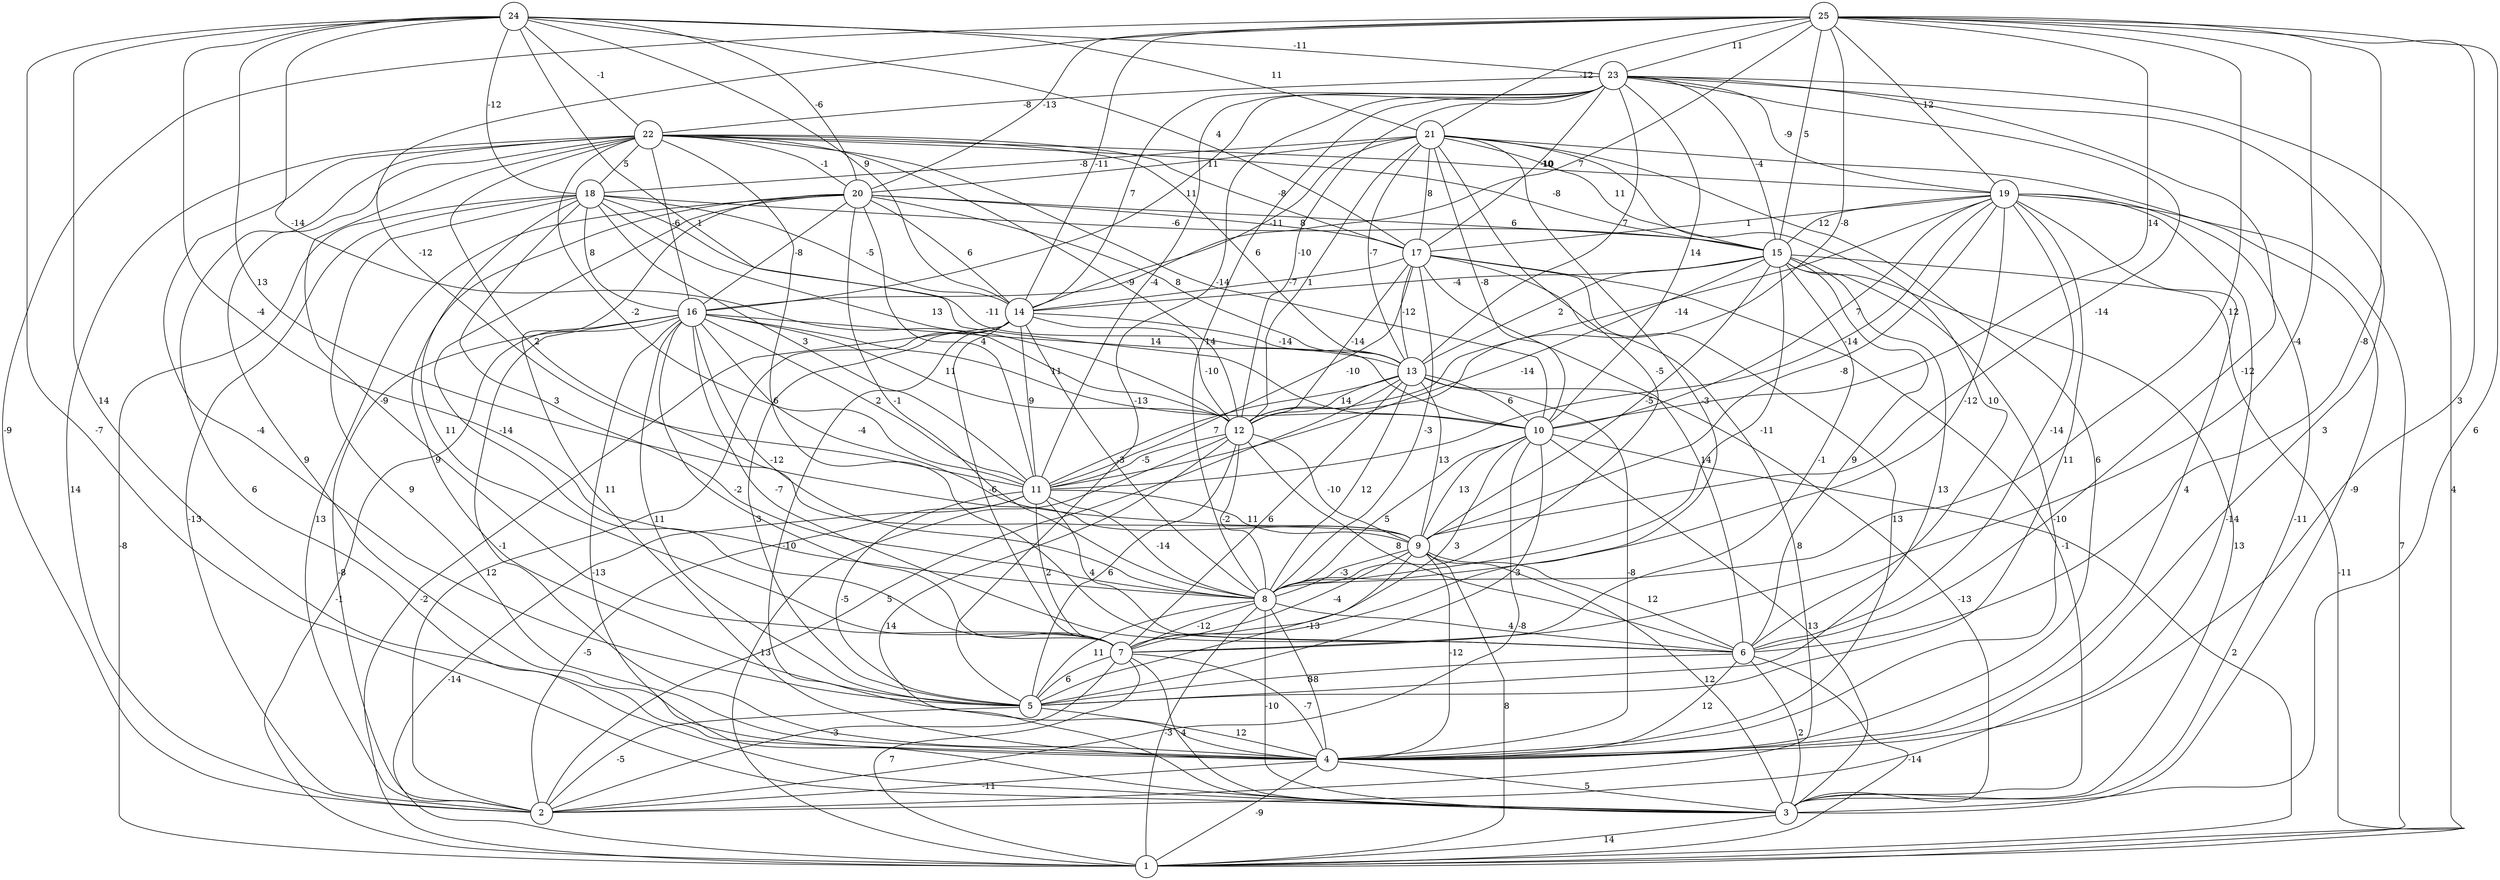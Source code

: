 graph { 
	 fontname="Helvetica,Arial,sans-serif" 
	 node [shape = circle]; 
	 25 -- 2 [label = "-9"];
	 25 -- 3 [label = "6"];
	 25 -- 4 [label = "3"];
	 25 -- 6 [label = "-8"];
	 25 -- 7 [label = "-4"];
	 25 -- 8 [label = "12"];
	 25 -- 10 [label = "14"];
	 25 -- 11 [label = "-12"];
	 25 -- 12 [label = "-8"];
	 25 -- 14 [label = "-11"];
	 25 -- 15 [label = "5"];
	 25 -- 16 [label = "7"];
	 25 -- 19 [label = "12"];
	 25 -- 20 [label = "-13"];
	 25 -- 21 [label = "-12"];
	 25 -- 23 [label = "11"];
	 24 -- 3 [label = "-7"];
	 24 -- 4 [label = "14"];
	 24 -- 8 [label = "-4"];
	 24 -- 9 [label = "13"];
	 24 -- 10 [label = "1"];
	 24 -- 12 [label = "-14"];
	 24 -- 14 [label = "9"];
	 24 -- 17 [label = "4"];
	 24 -- 18 [label = "-12"];
	 24 -- 20 [label = "-6"];
	 24 -- 21 [label = "11"];
	 24 -- 22 [label = "-1"];
	 24 -- 23 [label = "-11"];
	 23 -- 1 [label = "4"];
	 23 -- 4 [label = "3"];
	 23 -- 5 [label = "-13"];
	 23 -- 6 [label = "-12"];
	 23 -- 8 [label = "14"];
	 23 -- 9 [label = "-14"];
	 23 -- 10 [label = "14"];
	 23 -- 11 [label = "-4"];
	 23 -- 12 [label = "-10"];
	 23 -- 13 [label = "7"];
	 23 -- 14 [label = "7"];
	 23 -- 15 [label = "-4"];
	 23 -- 16 [label = "11"];
	 23 -- 17 [label = "10"];
	 23 -- 19 [label = "-9"];
	 23 -- 22 [label = "-8"];
	 22 -- 2 [label = "14"];
	 22 -- 3 [label = "6"];
	 22 -- 4 [label = "9"];
	 22 -- 5 [label = "-4"];
	 22 -- 6 [label = "6"];
	 22 -- 7 [label = "-9"];
	 22 -- 9 [label = "2"];
	 22 -- 10 [label = "-14"];
	 22 -- 11 [label = "-2"];
	 22 -- 12 [label = "-9"];
	 22 -- 13 [label = "6"];
	 22 -- 15 [label = "-8"];
	 22 -- 16 [label = "-6"];
	 22 -- 17 [label = "-8"];
	 22 -- 18 [label = "5"];
	 22 -- 19 [label = "-10"];
	 22 -- 20 [label = "-1"];
	 21 -- 3 [label = "-9"];
	 21 -- 4 [label = "6"];
	 21 -- 6 [label = "10"];
	 21 -- 7 [label = "-3"];
	 21 -- 8 [label = "-5"];
	 21 -- 10 [label = "-8"];
	 21 -- 12 [label = "1"];
	 21 -- 13 [label = "-7"];
	 21 -- 14 [label = "-11"];
	 21 -- 15 [label = "11"];
	 21 -- 17 [label = "8"];
	 21 -- 18 [label = "-8"];
	 21 -- 20 [label = "11"];
	 20 -- 2 [label = "13"];
	 20 -- 4 [label = "11"];
	 20 -- 5 [label = "9"];
	 20 -- 7 [label = "-14"];
	 20 -- 8 [label = "-1"];
	 20 -- 11 [label = "4"];
	 20 -- 13 [label = "8"];
	 20 -- 14 [label = "6"];
	 20 -- 15 [label = "6"];
	 20 -- 16 [label = "-8"];
	 20 -- 17 [label = "8"];
	 19 -- 1 [label = "7"];
	 19 -- 2 [label = "-14"];
	 19 -- 3 [label = "-11"];
	 19 -- 4 [label = "4"];
	 19 -- 5 [label = "11"];
	 19 -- 6 [label = "-14"];
	 19 -- 8 [label = "-12"];
	 19 -- 9 [label = "-8"];
	 19 -- 10 [label = "7"];
	 19 -- 11 [label = "-14"];
	 19 -- 12 [label = "-14"];
	 19 -- 15 [label = "12"];
	 19 -- 17 [label = "1"];
	 18 -- 1 [label = "-8"];
	 18 -- 2 [label = "-13"];
	 18 -- 4 [label = "9"];
	 18 -- 7 [label = "11"];
	 18 -- 8 [label = "3"];
	 18 -- 10 [label = "-11"];
	 18 -- 11 [label = "3"];
	 18 -- 12 [label = "13"];
	 18 -- 14 [label = "-5"];
	 18 -- 15 [label = "-6"];
	 18 -- 16 [label = "8"];
	 17 -- 2 [label = "8"];
	 17 -- 3 [label = "-1"];
	 17 -- 4 [label = "13"];
	 17 -- 6 [label = "14"];
	 17 -- 8 [label = "-3"];
	 17 -- 11 [label = "-10"];
	 17 -- 12 [label = "-14"];
	 17 -- 13 [label = "-12"];
	 17 -- 14 [label = "-7"];
	 16 -- 1 [label = "-1"];
	 16 -- 2 [label = "-8"];
	 16 -- 3 [label = "-13"];
	 16 -- 4 [label = "-1"];
	 16 -- 5 [label = "11"];
	 16 -- 6 [label = "-7"];
	 16 -- 7 [label = "-2"];
	 16 -- 8 [label = "-12"];
	 16 -- 9 [label = "-4"];
	 16 -- 10 [label = "11"];
	 16 -- 11 [label = "2"];
	 16 -- 12 [label = "11"];
	 16 -- 13 [label = "14"];
	 15 -- 1 [label = "-11"];
	 15 -- 3 [label = "13"];
	 15 -- 4 [label = "-10"];
	 15 -- 5 [label = "13"];
	 15 -- 6 [label = "9"];
	 15 -- 7 [label = "-1"];
	 15 -- 8 [label = "-11"];
	 15 -- 9 [label = "-5"];
	 15 -- 11 [label = "-14"];
	 15 -- 13 [label = "2"];
	 15 -- 14 [label = "-4"];
	 14 -- 1 [label = "-2"];
	 14 -- 2 [label = "12"];
	 14 -- 4 [label = "-10"];
	 14 -- 5 [label = "3"];
	 14 -- 7 [label = "-6"];
	 14 -- 8 [label = "-3"];
	 14 -- 11 [label = "9"];
	 14 -- 12 [label = "-10"];
	 14 -- 13 [label = "-14"];
	 13 -- 2 [label = "5"];
	 13 -- 3 [label = "-13"];
	 13 -- 4 [label = "-8"];
	 13 -- 7 [label = "6"];
	 13 -- 8 [label = "12"];
	 13 -- 9 [label = "13"];
	 13 -- 10 [label = "6"];
	 13 -- 11 [label = "7"];
	 13 -- 12 [label = "14"];
	 12 -- 1 [label = "-13"];
	 12 -- 3 [label = "14"];
	 12 -- 5 [label = "6"];
	 12 -- 6 [label = "8"];
	 12 -- 8 [label = "-2"];
	 12 -- 9 [label = "-10"];
	 12 -- 11 [label = "-5"];
	 11 -- 1 [label = "-14"];
	 11 -- 2 [label = "-5"];
	 11 -- 5 [label = "-5"];
	 11 -- 6 [label = "4"];
	 11 -- 7 [label = "2"];
	 11 -- 8 [label = "-14"];
	 11 -- 9 [label = "11"];
	 10 -- 1 [label = "2"];
	 10 -- 2 [label = "-8"];
	 10 -- 3 [label = "13"];
	 10 -- 5 [label = "3"];
	 10 -- 7 [label = "3"];
	 10 -- 8 [label = "5"];
	 10 -- 9 [label = "13"];
	 9 -- 1 [label = "8"];
	 9 -- 3 [label = "12"];
	 9 -- 4 [label = "-12"];
	 9 -- 5 [label = "-13"];
	 9 -- 6 [label = "12"];
	 9 -- 7 [label = "-4"];
	 9 -- 8 [label = "-3"];
	 8 -- 1 [label = "-3"];
	 8 -- 3 [label = "-10"];
	 8 -- 4 [label = "-8"];
	 8 -- 5 [label = "11"];
	 8 -- 6 [label = "4"];
	 8 -- 7 [label = "-12"];
	 7 -- 1 [label = "7"];
	 7 -- 2 [label = "-3"];
	 7 -- 3 [label = "4"];
	 7 -- 4 [label = "-7"];
	 7 -- 5 [label = "6"];
	 6 -- 1 [label = "-14"];
	 6 -- 3 [label = "2"];
	 6 -- 4 [label = "12"];
	 6 -- 5 [label = "8"];
	 5 -- 2 [label = "-5"];
	 5 -- 4 [label = "12"];
	 4 -- 1 [label = "-9"];
	 4 -- 2 [label = "-11"];
	 4 -- 3 [label = "5"];
	 3 -- 1 [label = "14"];
	 1;
	 2;
	 3;
	 4;
	 5;
	 6;
	 7;
	 8;
	 9;
	 10;
	 11;
	 12;
	 13;
	 14;
	 15;
	 16;
	 17;
	 18;
	 19;
	 20;
	 21;
	 22;
	 23;
	 24;
	 25;
}

